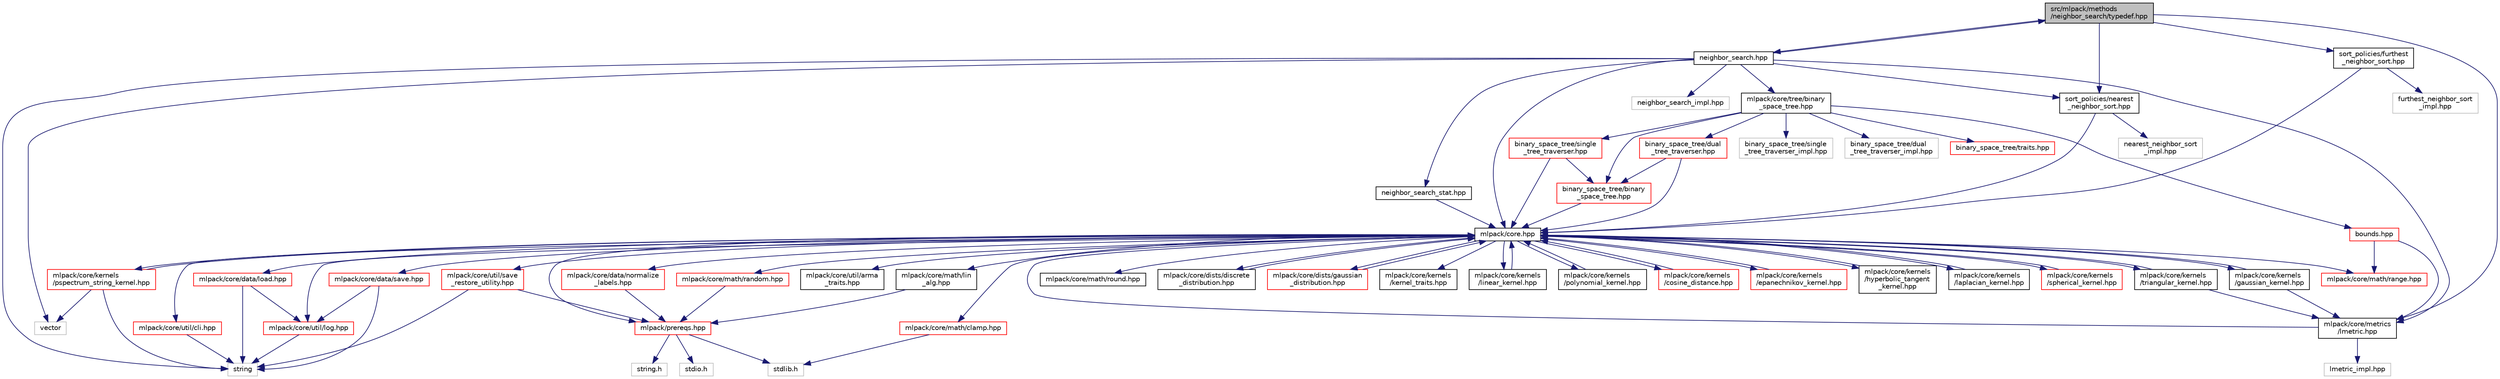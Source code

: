digraph "src/mlpack/methods/neighbor_search/typedef.hpp"
{
  edge [fontname="Helvetica",fontsize="10",labelfontname="Helvetica",labelfontsize="10"];
  node [fontname="Helvetica",fontsize="10",shape=record];
  Node1 [label="src/mlpack/methods\l/neighbor_search/typedef.hpp",height=0.2,width=0.4,color="black", fillcolor="grey75", style="filled" fontcolor="black"];
  Node1 -> Node2 [color="midnightblue",fontsize="10",style="solid"];
  Node2 [label="neighbor_search.hpp",height=0.2,width=0.4,color="black", fillcolor="white", style="filled",URL="$neighbor__search_8hpp.html"];
  Node2 -> Node3 [color="midnightblue",fontsize="10",style="solid"];
  Node3 [label="mlpack/core.hpp",height=0.2,width=0.4,color="black", fillcolor="white", style="filled",URL="$core_8hpp.html"];
  Node3 -> Node4 [color="midnightblue",fontsize="10",style="solid"];
  Node4 [label="mlpack/prereqs.hpp",height=0.2,width=0.4,color="red", fillcolor="white", style="filled",URL="$prereqs_8hpp.html",tooltip="The core includes that mlpack expects; standard C++ includes and Armadillo. "];
  Node4 -> Node5 [color="midnightblue",fontsize="10",style="solid"];
  Node5 [label="stdlib.h",height=0.2,width=0.4,color="grey75", fillcolor="white", style="filled"];
  Node4 -> Node6 [color="midnightblue",fontsize="10",style="solid"];
  Node6 [label="stdio.h",height=0.2,width=0.4,color="grey75", fillcolor="white", style="filled"];
  Node4 -> Node7 [color="midnightblue",fontsize="10",style="solid"];
  Node7 [label="string.h",height=0.2,width=0.4,color="grey75", fillcolor="white", style="filled"];
  Node3 -> Node8 [color="midnightblue",fontsize="10",style="solid"];
  Node8 [label="mlpack/core/util/arma\l_traits.hpp",height=0.2,width=0.4,color="black", fillcolor="white", style="filled",URL="$arma__traits_8hpp.html"];
  Node3 -> Node9 [color="midnightblue",fontsize="10",style="solid"];
  Node9 [label="mlpack/core/util/log.hpp",height=0.2,width=0.4,color="red", fillcolor="white", style="filled",URL="$log_8hpp.html"];
  Node9 -> Node10 [color="midnightblue",fontsize="10",style="solid"];
  Node10 [label="string",height=0.2,width=0.4,color="grey75", fillcolor="white", style="filled"];
  Node3 -> Node11 [color="midnightblue",fontsize="10",style="solid"];
  Node11 [label="mlpack/core/util/cli.hpp",height=0.2,width=0.4,color="red", fillcolor="white", style="filled",URL="$cli_8hpp.html"];
  Node11 -> Node10 [color="midnightblue",fontsize="10",style="solid"];
  Node3 -> Node12 [color="midnightblue",fontsize="10",style="solid"];
  Node12 [label="mlpack/core/data/load.hpp",height=0.2,width=0.4,color="red", fillcolor="white", style="filled",URL="$load_8hpp.html"];
  Node12 -> Node9 [color="midnightblue",fontsize="10",style="solid"];
  Node12 -> Node10 [color="midnightblue",fontsize="10",style="solid"];
  Node3 -> Node13 [color="midnightblue",fontsize="10",style="solid"];
  Node13 [label="mlpack/core/data/save.hpp",height=0.2,width=0.4,color="red", fillcolor="white", style="filled",URL="$save_8hpp.html"];
  Node13 -> Node9 [color="midnightblue",fontsize="10",style="solid"];
  Node13 -> Node10 [color="midnightblue",fontsize="10",style="solid"];
  Node3 -> Node14 [color="midnightblue",fontsize="10",style="solid"];
  Node14 [label="mlpack/core/data/normalize\l_labels.hpp",height=0.2,width=0.4,color="red", fillcolor="white", style="filled",URL="$normalize__labels_8hpp.html"];
  Node14 -> Node4 [color="midnightblue",fontsize="10",style="solid"];
  Node3 -> Node15 [color="midnightblue",fontsize="10",style="solid"];
  Node15 [label="mlpack/core/math/clamp.hpp",height=0.2,width=0.4,color="red", fillcolor="white", style="filled",URL="$clamp_8hpp.html",tooltip="Miscellaneous math clamping routines. "];
  Node15 -> Node5 [color="midnightblue",fontsize="10",style="solid"];
  Node3 -> Node16 [color="midnightblue",fontsize="10",style="solid"];
  Node16 [label="mlpack/core/math/random.hpp",height=0.2,width=0.4,color="red", fillcolor="white", style="filled",URL="$random_8hpp.html",tooltip="Miscellaneous math random-related routines. "];
  Node16 -> Node4 [color="midnightblue",fontsize="10",style="solid"];
  Node3 -> Node17 [color="midnightblue",fontsize="10",style="solid"];
  Node17 [label="mlpack/core/math/lin\l_alg.hpp",height=0.2,width=0.4,color="black", fillcolor="white", style="filled",URL="$lin__alg_8hpp.html"];
  Node17 -> Node4 [color="midnightblue",fontsize="10",style="solid"];
  Node3 -> Node18 [color="midnightblue",fontsize="10",style="solid"];
  Node18 [label="mlpack/core/math/range.hpp",height=0.2,width=0.4,color="red", fillcolor="white", style="filled",URL="$range_8hpp.html",tooltip="Definition of the Range class, which represents a simple range with a lower and upper bound..."];
  Node3 -> Node19 [color="midnightblue",fontsize="10",style="solid"];
  Node19 [label="mlpack/core/math/round.hpp",height=0.2,width=0.4,color="black", fillcolor="white", style="filled",URL="$round_8hpp.html"];
  Node3 -> Node20 [color="midnightblue",fontsize="10",style="solid"];
  Node20 [label="mlpack/core/util/save\l_restore_utility.hpp",height=0.2,width=0.4,color="red", fillcolor="white", style="filled",URL="$save__restore__utility_8hpp.html"];
  Node20 -> Node4 [color="midnightblue",fontsize="10",style="solid"];
  Node20 -> Node10 [color="midnightblue",fontsize="10",style="solid"];
  Node3 -> Node21 [color="midnightblue",fontsize="10",style="solid"];
  Node21 [label="mlpack/core/dists/discrete\l_distribution.hpp",height=0.2,width=0.4,color="black", fillcolor="white", style="filled",URL="$discrete__distribution_8hpp.html"];
  Node21 -> Node3 [color="midnightblue",fontsize="10",style="solid"];
  Node3 -> Node22 [color="midnightblue",fontsize="10",style="solid"];
  Node22 [label="mlpack/core/dists/gaussian\l_distribution.hpp",height=0.2,width=0.4,color="red", fillcolor="white", style="filled",URL="$gaussian__distribution_8hpp.html"];
  Node22 -> Node3 [color="midnightblue",fontsize="10",style="solid"];
  Node3 -> Node23 [color="midnightblue",fontsize="10",style="solid"];
  Node23 [label="mlpack/core/kernels\l/kernel_traits.hpp",height=0.2,width=0.4,color="black", fillcolor="white", style="filled",URL="$kernel__traits_8hpp.html"];
  Node3 -> Node24 [color="midnightblue",fontsize="10",style="solid"];
  Node24 [label="mlpack/core/kernels\l/linear_kernel.hpp",height=0.2,width=0.4,color="black", fillcolor="white", style="filled",URL="$linear__kernel_8hpp.html"];
  Node24 -> Node3 [color="midnightblue",fontsize="10",style="solid"];
  Node3 -> Node25 [color="midnightblue",fontsize="10",style="solid"];
  Node25 [label="mlpack/core/kernels\l/polynomial_kernel.hpp",height=0.2,width=0.4,color="black", fillcolor="white", style="filled",URL="$polynomial__kernel_8hpp.html"];
  Node25 -> Node3 [color="midnightblue",fontsize="10",style="solid"];
  Node3 -> Node26 [color="midnightblue",fontsize="10",style="solid"];
  Node26 [label="mlpack/core/kernels\l/cosine_distance.hpp",height=0.2,width=0.4,color="red", fillcolor="white", style="filled",URL="$cosine__distance_8hpp.html"];
  Node26 -> Node3 [color="midnightblue",fontsize="10",style="solid"];
  Node3 -> Node27 [color="midnightblue",fontsize="10",style="solid"];
  Node27 [label="mlpack/core/kernels\l/gaussian_kernel.hpp",height=0.2,width=0.4,color="black", fillcolor="white", style="filled",URL="$gaussian__kernel_8hpp.html"];
  Node27 -> Node3 [color="midnightblue",fontsize="10",style="solid"];
  Node27 -> Node28 [color="midnightblue",fontsize="10",style="solid"];
  Node28 [label="mlpack/core/metrics\l/lmetric.hpp",height=0.2,width=0.4,color="black", fillcolor="white", style="filled",URL="$lmetric_8hpp.html"];
  Node28 -> Node3 [color="midnightblue",fontsize="10",style="solid"];
  Node28 -> Node29 [color="midnightblue",fontsize="10",style="solid"];
  Node29 [label="lmetric_impl.hpp",height=0.2,width=0.4,color="grey75", fillcolor="white", style="filled"];
  Node3 -> Node30 [color="midnightblue",fontsize="10",style="solid"];
  Node30 [label="mlpack/core/kernels\l/epanechnikov_kernel.hpp",height=0.2,width=0.4,color="red", fillcolor="white", style="filled",URL="$epanechnikov__kernel_8hpp.html"];
  Node30 -> Node3 [color="midnightblue",fontsize="10",style="solid"];
  Node3 -> Node31 [color="midnightblue",fontsize="10",style="solid"];
  Node31 [label="mlpack/core/kernels\l/hyperbolic_tangent\l_kernel.hpp",height=0.2,width=0.4,color="black", fillcolor="white", style="filled",URL="$hyperbolic__tangent__kernel_8hpp.html"];
  Node31 -> Node3 [color="midnightblue",fontsize="10",style="solid"];
  Node3 -> Node32 [color="midnightblue",fontsize="10",style="solid"];
  Node32 [label="mlpack/core/kernels\l/laplacian_kernel.hpp",height=0.2,width=0.4,color="black", fillcolor="white", style="filled",URL="$laplacian__kernel_8hpp.html"];
  Node32 -> Node3 [color="midnightblue",fontsize="10",style="solid"];
  Node3 -> Node33 [color="midnightblue",fontsize="10",style="solid"];
  Node33 [label="mlpack/core/kernels\l/pspectrum_string_kernel.hpp",height=0.2,width=0.4,color="red", fillcolor="white", style="filled",URL="$pspectrum__string__kernel_8hpp.html"];
  Node33 -> Node10 [color="midnightblue",fontsize="10",style="solid"];
  Node33 -> Node34 [color="midnightblue",fontsize="10",style="solid"];
  Node34 [label="vector",height=0.2,width=0.4,color="grey75", fillcolor="white", style="filled"];
  Node33 -> Node3 [color="midnightblue",fontsize="10",style="solid"];
  Node3 -> Node35 [color="midnightblue",fontsize="10",style="solid"];
  Node35 [label="mlpack/core/kernels\l/spherical_kernel.hpp",height=0.2,width=0.4,color="red", fillcolor="white", style="filled",URL="$spherical__kernel_8hpp.html"];
  Node35 -> Node3 [color="midnightblue",fontsize="10",style="solid"];
  Node3 -> Node36 [color="midnightblue",fontsize="10",style="solid"];
  Node36 [label="mlpack/core/kernels\l/triangular_kernel.hpp",height=0.2,width=0.4,color="black", fillcolor="white", style="filled",URL="$triangular__kernel_8hpp.html"];
  Node36 -> Node3 [color="midnightblue",fontsize="10",style="solid"];
  Node36 -> Node28 [color="midnightblue",fontsize="10",style="solid"];
  Node2 -> Node34 [color="midnightblue",fontsize="10",style="solid"];
  Node2 -> Node10 [color="midnightblue",fontsize="10",style="solid"];
  Node2 -> Node37 [color="midnightblue",fontsize="10",style="solid"];
  Node37 [label="mlpack/core/tree/binary\l_space_tree.hpp",height=0.2,width=0.4,color="black", fillcolor="white", style="filled",URL="$binary__space__tree_8hpp.html"];
  Node37 -> Node38 [color="midnightblue",fontsize="10",style="solid"];
  Node38 [label="bounds.hpp",height=0.2,width=0.4,color="red", fillcolor="white", style="filled",URL="$bounds_8hpp.html",tooltip="Bounds that are useful for binary space partitioning trees. "];
  Node38 -> Node18 [color="midnightblue",fontsize="10",style="solid"];
  Node38 -> Node28 [color="midnightblue",fontsize="10",style="solid"];
  Node37 -> Node39 [color="midnightblue",fontsize="10",style="solid"];
  Node39 [label="binary_space_tree/binary\l_space_tree.hpp",height=0.2,width=0.4,color="red", fillcolor="white", style="filled",URL="$binary__space__tree_2binary__space__tree_8hpp.html"];
  Node39 -> Node3 [color="midnightblue",fontsize="10",style="solid"];
  Node37 -> Node40 [color="midnightblue",fontsize="10",style="solid"];
  Node40 [label="binary_space_tree/single\l_tree_traverser.hpp",height=0.2,width=0.4,color="red", fillcolor="white", style="filled",URL="$binary__space__tree_2single__tree__traverser_8hpp.html"];
  Node40 -> Node3 [color="midnightblue",fontsize="10",style="solid"];
  Node40 -> Node39 [color="midnightblue",fontsize="10",style="solid"];
  Node37 -> Node41 [color="midnightblue",fontsize="10",style="solid"];
  Node41 [label="binary_space_tree/single\l_tree_traverser_impl.hpp",height=0.2,width=0.4,color="grey75", fillcolor="white", style="filled"];
  Node37 -> Node42 [color="midnightblue",fontsize="10",style="solid"];
  Node42 [label="binary_space_tree/dual\l_tree_traverser.hpp",height=0.2,width=0.4,color="red", fillcolor="white", style="filled",URL="$binary__space__tree_2dual__tree__traverser_8hpp.html"];
  Node42 -> Node3 [color="midnightblue",fontsize="10",style="solid"];
  Node42 -> Node39 [color="midnightblue",fontsize="10",style="solid"];
  Node37 -> Node43 [color="midnightblue",fontsize="10",style="solid"];
  Node43 [label="binary_space_tree/dual\l_tree_traverser_impl.hpp",height=0.2,width=0.4,color="grey75", fillcolor="white", style="filled"];
  Node37 -> Node44 [color="midnightblue",fontsize="10",style="solid"];
  Node44 [label="binary_space_tree/traits.hpp",height=0.2,width=0.4,color="red", fillcolor="white", style="filled",URL="$binary__space__tree_2traits_8hpp.html"];
  Node2 -> Node28 [color="midnightblue",fontsize="10",style="solid"];
  Node2 -> Node45 [color="midnightblue",fontsize="10",style="solid"];
  Node45 [label="neighbor_search_stat.hpp",height=0.2,width=0.4,color="black", fillcolor="white", style="filled",URL="$neighbor__search__stat_8hpp.html"];
  Node45 -> Node3 [color="midnightblue",fontsize="10",style="solid"];
  Node2 -> Node46 [color="midnightblue",fontsize="10",style="solid"];
  Node46 [label="sort_policies/nearest\l_neighbor_sort.hpp",height=0.2,width=0.4,color="black", fillcolor="white", style="filled",URL="$nearest__neighbor__sort_8hpp.html"];
  Node46 -> Node3 [color="midnightblue",fontsize="10",style="solid"];
  Node46 -> Node47 [color="midnightblue",fontsize="10",style="solid"];
  Node47 [label="nearest_neighbor_sort\l_impl.hpp",height=0.2,width=0.4,color="grey75", fillcolor="white", style="filled"];
  Node2 -> Node48 [color="midnightblue",fontsize="10",style="solid"];
  Node48 [label="neighbor_search_impl.hpp",height=0.2,width=0.4,color="grey75", fillcolor="white", style="filled"];
  Node2 -> Node1 [color="midnightblue",fontsize="10",style="solid"];
  Node1 -> Node28 [color="midnightblue",fontsize="10",style="solid"];
  Node1 -> Node46 [color="midnightblue",fontsize="10",style="solid"];
  Node1 -> Node49 [color="midnightblue",fontsize="10",style="solid"];
  Node49 [label="sort_policies/furthest\l_neighbor_sort.hpp",height=0.2,width=0.4,color="black", fillcolor="white", style="filled",URL="$furthest__neighbor__sort_8hpp.html"];
  Node49 -> Node3 [color="midnightblue",fontsize="10",style="solid"];
  Node49 -> Node50 [color="midnightblue",fontsize="10",style="solid"];
  Node50 [label="furthest_neighbor_sort\l_impl.hpp",height=0.2,width=0.4,color="grey75", fillcolor="white", style="filled"];
}
